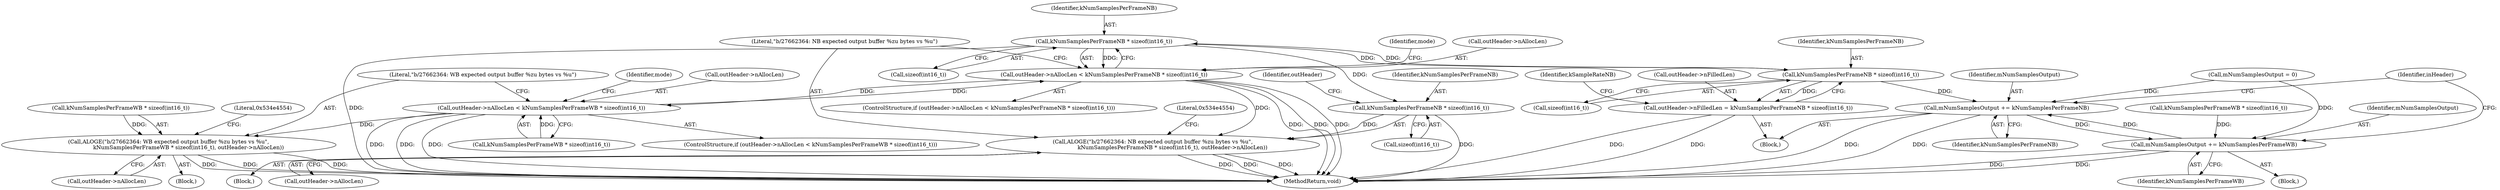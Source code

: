 digraph "0_Android_65756b4082cd79a2d99b2ccb5b392291fd53703f@API" {
"1000243" [label="(Call,kNumSamplesPerFrameNB * sizeof(int16_t))"];
"1000570" [label="(Call,kNumSamplesPerFrameNB * sizeof(int16_t))"];
"1000243" [label="(Call,kNumSamplesPerFrameNB * sizeof(int16_t))"];
"1000239" [label="(Call,outHeader->nAllocLen < kNumSamplesPerFrameNB * sizeof(int16_t))"];
"1000248" [label="(Call,ALOGE(\"b/27662364: NB expected output buffer %zu bytes vs %u\",\n                       kNumSamplesPerFrameNB * sizeof(int16_t), outHeader->nAllocLen))"];
"1000374" [label="(Call,outHeader->nAllocLen < kNumSamplesPerFrameWB * sizeof(int16_t))"];
"1000383" [label="(Call,ALOGE(\"b/27662364: WB expected output buffer %zu bytes vs %u\",\n                       kNumSamplesPerFrameWB * sizeof(int16_t), outHeader->nAllocLen))"];
"1000250" [label="(Call,kNumSamplesPerFrameNB * sizeof(int16_t))"];
"1000566" [label="(Call,outHeader->nFilledLen = kNumSamplesPerFrameNB * sizeof(int16_t))"];
"1000575" [label="(Call,mNumSamplesOutput += kNumSamplesPerFrameNB)"];
"1000589" [label="(Call,mNumSamplesOutput += kNumSamplesPerFrameWB)"];
"1000389" [label="(Call,outHeader->nAllocLen)"];
"1000574" [label="(Identifier,kSampleRateNB)"];
"1000571" [label="(Identifier,kNumSamplesPerFrameNB)"];
"1000590" [label="(Identifier,mNumSamplesOutput)"];
"1000243" [label="(Call,kNumSamplesPerFrameNB * sizeof(int16_t))"];
"1000572" [label="(Call,sizeof(int16_t))"];
"1000219" [label="(Call,mNumSamplesOutput = 0)"];
"1000374" [label="(Call,outHeader->nAllocLen < kNumSamplesPerFrameWB * sizeof(int16_t))"];
"1000567" [label="(Call,outHeader->nFilledLen)"];
"1000375" [label="(Call,outHeader->nAllocLen)"];
"1000383" [label="(Call,ALOGE(\"b/27662364: WB expected output buffer %zu bytes vs %u\",\n                       kNumSamplesPerFrameWB * sizeof(int16_t), outHeader->nAllocLen))"];
"1000251" [label="(Identifier,kNumSamplesPerFrameNB)"];
"1000393" [label="(Literal,0x534e4554)"];
"1000570" [label="(Call,kNumSamplesPerFrameNB * sizeof(int16_t))"];
"1000631" [label="(MethodReturn,void)"];
"1000255" [label="(Identifier,outHeader)"];
"1000239" [label="(Call,outHeader->nAllocLen < kNumSamplesPerFrameNB * sizeof(int16_t))"];
"1000378" [label="(Call,kNumSamplesPerFrameWB * sizeof(int16_t))"];
"1000589" [label="(Call,mNumSamplesOutput += kNumSamplesPerFrameWB)"];
"1000584" [label="(Call,kNumSamplesPerFrameWB * sizeof(int16_t))"];
"1000385" [label="(Call,kNumSamplesPerFrameWB * sizeof(int16_t))"];
"1000384" [label="(Literal,\"b/27662364: WB expected output buffer %zu bytes vs %u\")"];
"1000247" [label="(Block,)"];
"1000244" [label="(Identifier,kNumSamplesPerFrameNB)"];
"1000240" [label="(Call,outHeader->nAllocLen)"];
"1000250" [label="(Call,kNumSamplesPerFrameNB * sizeof(int16_t))"];
"1000565" [label="(Block,)"];
"1000271" [label="(Identifier,mode)"];
"1000577" [label="(Identifier,kNumSamplesPerFrameNB)"];
"1000591" [label="(Identifier,kNumSamplesPerFrameWB)"];
"1000238" [label="(ControlStructure,if (outHeader->nAllocLen < kNumSamplesPerFrameNB * sizeof(int16_t)))"];
"1000382" [label="(Block,)"];
"1000406" [label="(Identifier,mode)"];
"1000576" [label="(Identifier,mNumSamplesOutput)"];
"1000258" [label="(Literal,0x534e4554)"];
"1000579" [label="(Block,)"];
"1000248" [label="(Call,ALOGE(\"b/27662364: NB expected output buffer %zu bytes vs %u\",\n                       kNumSamplesPerFrameNB * sizeof(int16_t), outHeader->nAllocLen))"];
"1000252" [label="(Call,sizeof(int16_t))"];
"1000575" [label="(Call,mNumSamplesOutput += kNumSamplesPerFrameNB)"];
"1000245" [label="(Call,sizeof(int16_t))"];
"1000373" [label="(ControlStructure,if (outHeader->nAllocLen < kNumSamplesPerFrameWB * sizeof(int16_t)))"];
"1000254" [label="(Call,outHeader->nAllocLen)"];
"1000595" [label="(Identifier,inHeader)"];
"1000249" [label="(Literal,\"b/27662364: NB expected output buffer %zu bytes vs %u\")"];
"1000566" [label="(Call,outHeader->nFilledLen = kNumSamplesPerFrameNB * sizeof(int16_t))"];
"1000243" -> "1000239"  [label="AST: "];
"1000243" -> "1000245"  [label="CFG: "];
"1000244" -> "1000243"  [label="AST: "];
"1000245" -> "1000243"  [label="AST: "];
"1000239" -> "1000243"  [label="CFG: "];
"1000243" -> "1000631"  [label="DDG: "];
"1000243" -> "1000239"  [label="DDG: "];
"1000570" -> "1000243"  [label="DDG: "];
"1000243" -> "1000250"  [label="DDG: "];
"1000243" -> "1000570"  [label="DDG: "];
"1000570" -> "1000566"  [label="AST: "];
"1000570" -> "1000572"  [label="CFG: "];
"1000571" -> "1000570"  [label="AST: "];
"1000572" -> "1000570"  [label="AST: "];
"1000566" -> "1000570"  [label="CFG: "];
"1000570" -> "1000566"  [label="DDG: "];
"1000570" -> "1000575"  [label="DDG: "];
"1000239" -> "1000238"  [label="AST: "];
"1000240" -> "1000239"  [label="AST: "];
"1000249" -> "1000239"  [label="CFG: "];
"1000271" -> "1000239"  [label="CFG: "];
"1000239" -> "1000631"  [label="DDG: "];
"1000239" -> "1000631"  [label="DDG: "];
"1000239" -> "1000631"  [label="DDG: "];
"1000374" -> "1000239"  [label="DDG: "];
"1000239" -> "1000248"  [label="DDG: "];
"1000239" -> "1000374"  [label="DDG: "];
"1000248" -> "1000247"  [label="AST: "];
"1000248" -> "1000254"  [label="CFG: "];
"1000249" -> "1000248"  [label="AST: "];
"1000250" -> "1000248"  [label="AST: "];
"1000254" -> "1000248"  [label="AST: "];
"1000258" -> "1000248"  [label="CFG: "];
"1000248" -> "1000631"  [label="DDG: "];
"1000248" -> "1000631"  [label="DDG: "];
"1000248" -> "1000631"  [label="DDG: "];
"1000250" -> "1000248"  [label="DDG: "];
"1000374" -> "1000373"  [label="AST: "];
"1000374" -> "1000378"  [label="CFG: "];
"1000375" -> "1000374"  [label="AST: "];
"1000378" -> "1000374"  [label="AST: "];
"1000384" -> "1000374"  [label="CFG: "];
"1000406" -> "1000374"  [label="CFG: "];
"1000374" -> "1000631"  [label="DDG: "];
"1000374" -> "1000631"  [label="DDG: "];
"1000374" -> "1000631"  [label="DDG: "];
"1000378" -> "1000374"  [label="DDG: "];
"1000374" -> "1000383"  [label="DDG: "];
"1000383" -> "1000382"  [label="AST: "];
"1000383" -> "1000389"  [label="CFG: "];
"1000384" -> "1000383"  [label="AST: "];
"1000385" -> "1000383"  [label="AST: "];
"1000389" -> "1000383"  [label="AST: "];
"1000393" -> "1000383"  [label="CFG: "];
"1000383" -> "1000631"  [label="DDG: "];
"1000383" -> "1000631"  [label="DDG: "];
"1000383" -> "1000631"  [label="DDG: "];
"1000385" -> "1000383"  [label="DDG: "];
"1000250" -> "1000252"  [label="CFG: "];
"1000251" -> "1000250"  [label="AST: "];
"1000252" -> "1000250"  [label="AST: "];
"1000255" -> "1000250"  [label="CFG: "];
"1000250" -> "1000631"  [label="DDG: "];
"1000566" -> "1000565"  [label="AST: "];
"1000567" -> "1000566"  [label="AST: "];
"1000574" -> "1000566"  [label="CFG: "];
"1000566" -> "1000631"  [label="DDG: "];
"1000566" -> "1000631"  [label="DDG: "];
"1000575" -> "1000565"  [label="AST: "];
"1000575" -> "1000577"  [label="CFG: "];
"1000576" -> "1000575"  [label="AST: "];
"1000577" -> "1000575"  [label="AST: "];
"1000595" -> "1000575"  [label="CFG: "];
"1000575" -> "1000631"  [label="DDG: "];
"1000575" -> "1000631"  [label="DDG: "];
"1000589" -> "1000575"  [label="DDG: "];
"1000219" -> "1000575"  [label="DDG: "];
"1000575" -> "1000589"  [label="DDG: "];
"1000589" -> "1000579"  [label="AST: "];
"1000589" -> "1000591"  [label="CFG: "];
"1000590" -> "1000589"  [label="AST: "];
"1000591" -> "1000589"  [label="AST: "];
"1000595" -> "1000589"  [label="CFG: "];
"1000589" -> "1000631"  [label="DDG: "];
"1000589" -> "1000631"  [label="DDG: "];
"1000584" -> "1000589"  [label="DDG: "];
"1000219" -> "1000589"  [label="DDG: "];
}
